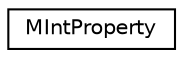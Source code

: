 digraph G
{
  edge [fontname="Helvetica",fontsize="10",labelfontname="Helvetica",labelfontsize="10"];
  node [fontname="Helvetica",fontsize="10",shape=record];
  rankdir=LR;
  Node1 [label="MIntProperty",height=0.2,width=0.4,color="black", fillcolor="white", style="filled",URL="$d9/dfc/structMIntProperty.html"];
}
